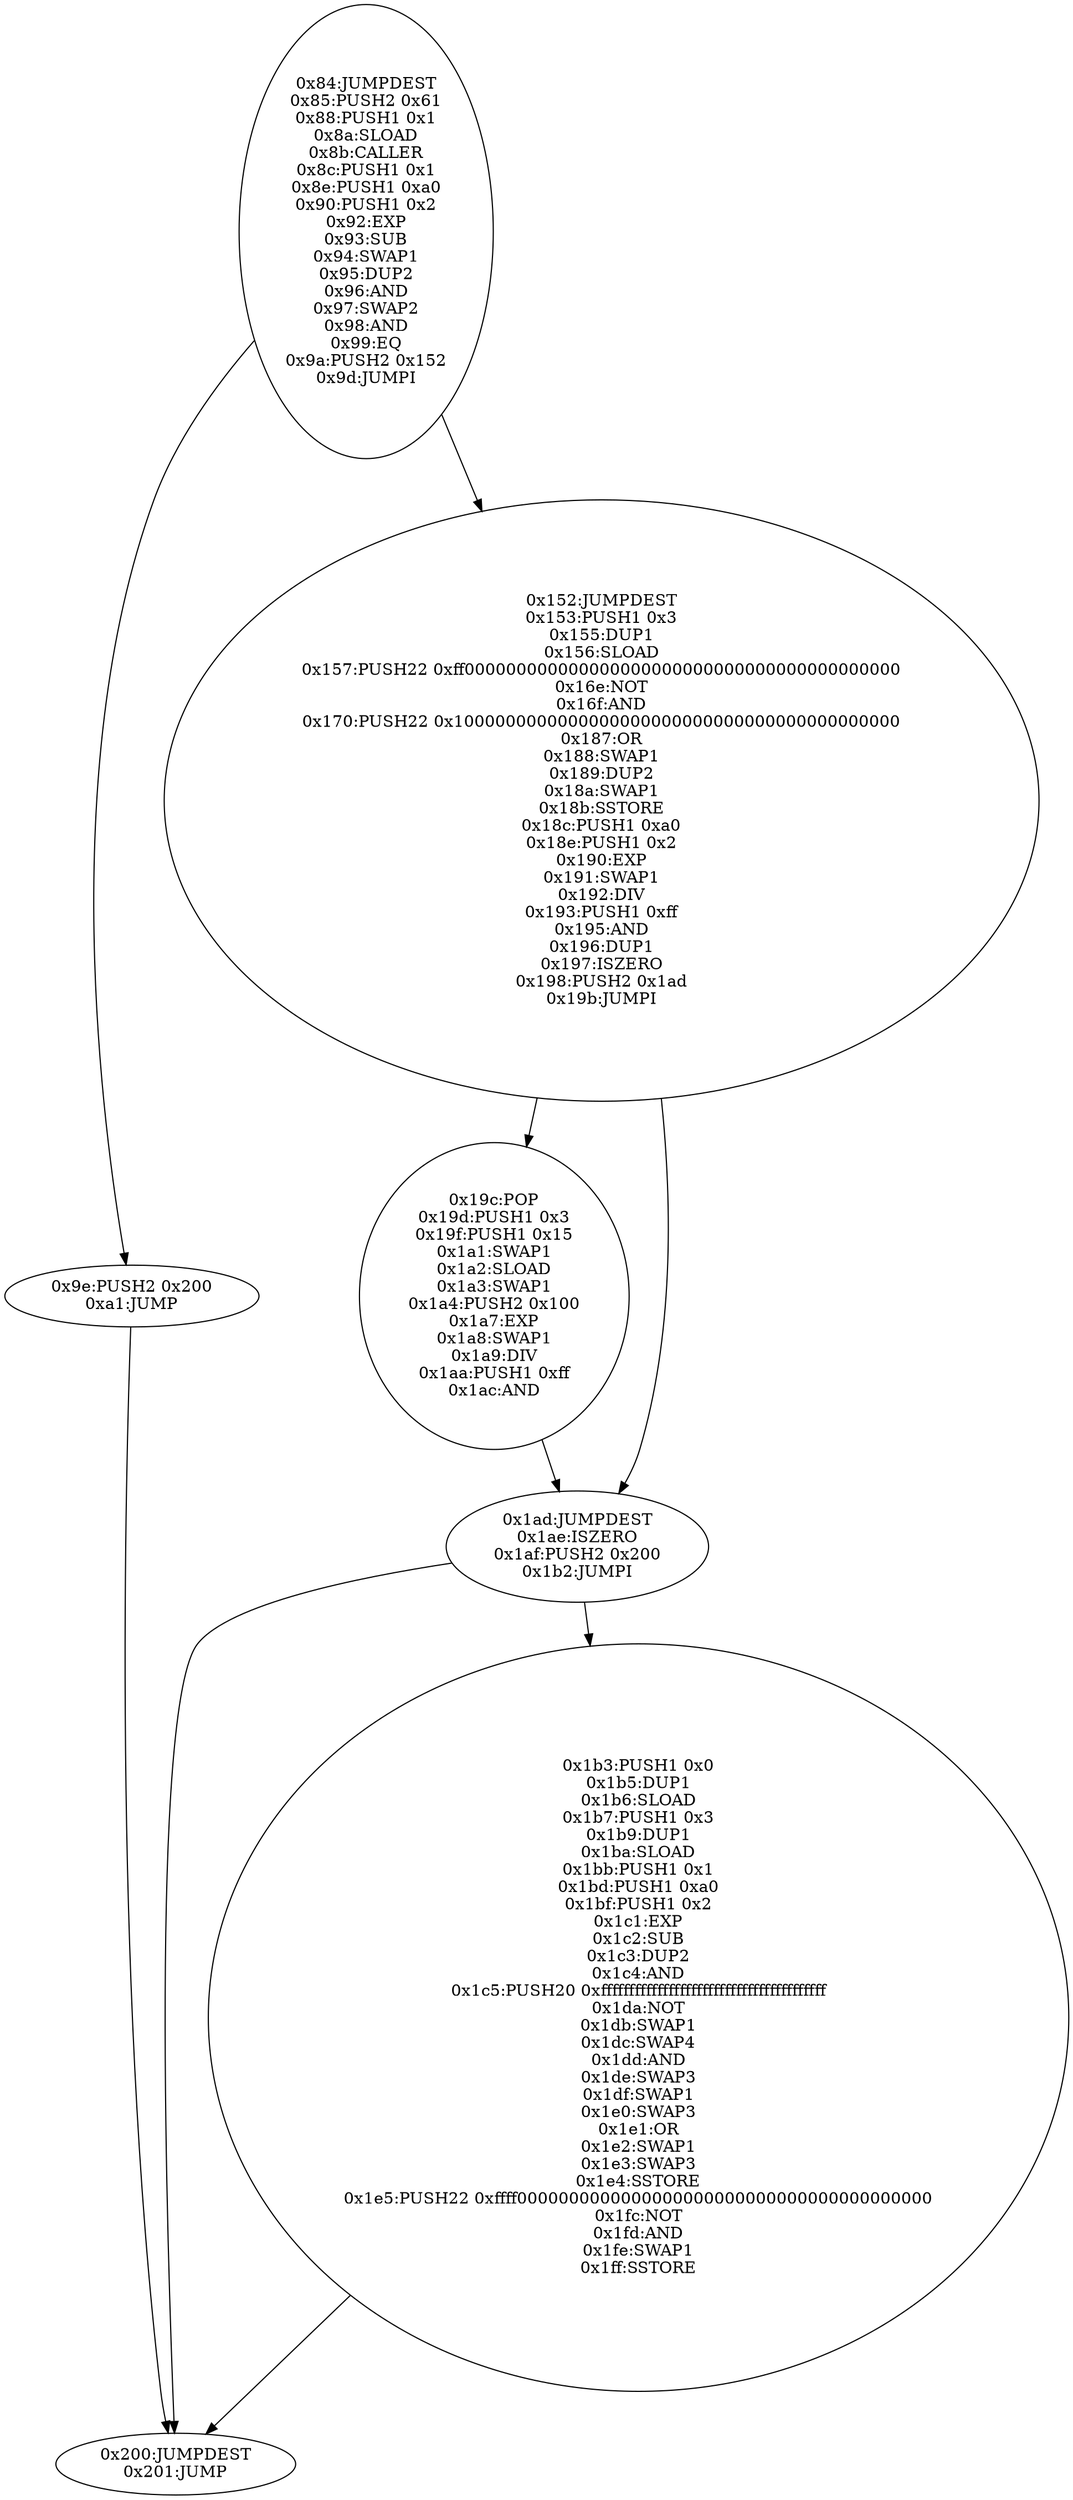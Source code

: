 digraph{
132[label="0x84:JUMPDEST
0x85:PUSH2 0x61
0x88:PUSH1 0x1
0x8a:SLOAD
0x8b:CALLER
0x8c:PUSH1 0x1
0x8e:PUSH1 0xa0
0x90:PUSH1 0x2
0x92:EXP
0x93:SUB
0x94:SWAP1
0x95:DUP2
0x96:AND
0x97:SWAP2
0x98:AND
0x99:EQ
0x9a:PUSH2 0x152
0x9d:JUMPI"]
132 -> 158
132 -> 338
158[label="0x9e:PUSH2 0x200
0xa1:JUMP"]
158 -> 512
338[label="0x152:JUMPDEST
0x153:PUSH1 0x3
0x155:DUP1
0x156:SLOAD
0x157:PUSH22 0xff000000000000000000000000000000000000000000
0x16e:NOT
0x16f:AND
0x170:PUSH22 0x1000000000000000000000000000000000000000000
0x187:OR
0x188:SWAP1
0x189:DUP2
0x18a:SWAP1
0x18b:SSTORE
0x18c:PUSH1 0xa0
0x18e:PUSH1 0x2
0x190:EXP
0x191:SWAP1
0x192:DIV
0x193:PUSH1 0xff
0x195:AND
0x196:DUP1
0x197:ISZERO
0x198:PUSH2 0x1ad
0x19b:JUMPI"]
338 -> 412
338 -> 429
412[label="0x19c:POP
0x19d:PUSH1 0x3
0x19f:PUSH1 0x15
0x1a1:SWAP1
0x1a2:SLOAD
0x1a3:SWAP1
0x1a4:PUSH2 0x100
0x1a7:EXP
0x1a8:SWAP1
0x1a9:DIV
0x1aa:PUSH1 0xff
0x1ac:AND"]
412 -> 429
429[label="0x1ad:JUMPDEST
0x1ae:ISZERO
0x1af:PUSH2 0x200
0x1b2:JUMPI"]
429 -> 435
429 -> 512
435[label="0x1b3:PUSH1 0x0
0x1b5:DUP1
0x1b6:SLOAD
0x1b7:PUSH1 0x3
0x1b9:DUP1
0x1ba:SLOAD
0x1bb:PUSH1 0x1
0x1bd:PUSH1 0xa0
0x1bf:PUSH1 0x2
0x1c1:EXP
0x1c2:SUB
0x1c3:DUP2
0x1c4:AND
0x1c5:PUSH20 0xffffffffffffffffffffffffffffffffffffffff
0x1da:NOT
0x1db:SWAP1
0x1dc:SWAP4
0x1dd:AND
0x1de:SWAP3
0x1df:SWAP1
0x1e0:SWAP3
0x1e1:OR
0x1e2:SWAP1
0x1e3:SWAP3
0x1e4:SSTORE
0x1e5:PUSH22 0xffff0000000000000000000000000000000000000000
0x1fc:NOT
0x1fd:AND
0x1fe:SWAP1
0x1ff:SSTORE"]
435 -> 512
512[label="0x200:JUMPDEST
0x201:JUMP"]

}